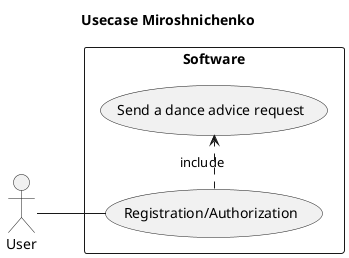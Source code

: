 @startuml

title Usecase Miroshnichenko
left to right direction
actor :User:

rectangle Software {

    usecase (Registration/Authorization)
    usecase (Send a dance advice request)

   :User: -- (Registration/Authorization)
   (Registration/Authorization) .> (Send a dance advice request) : include
}

@enduml

